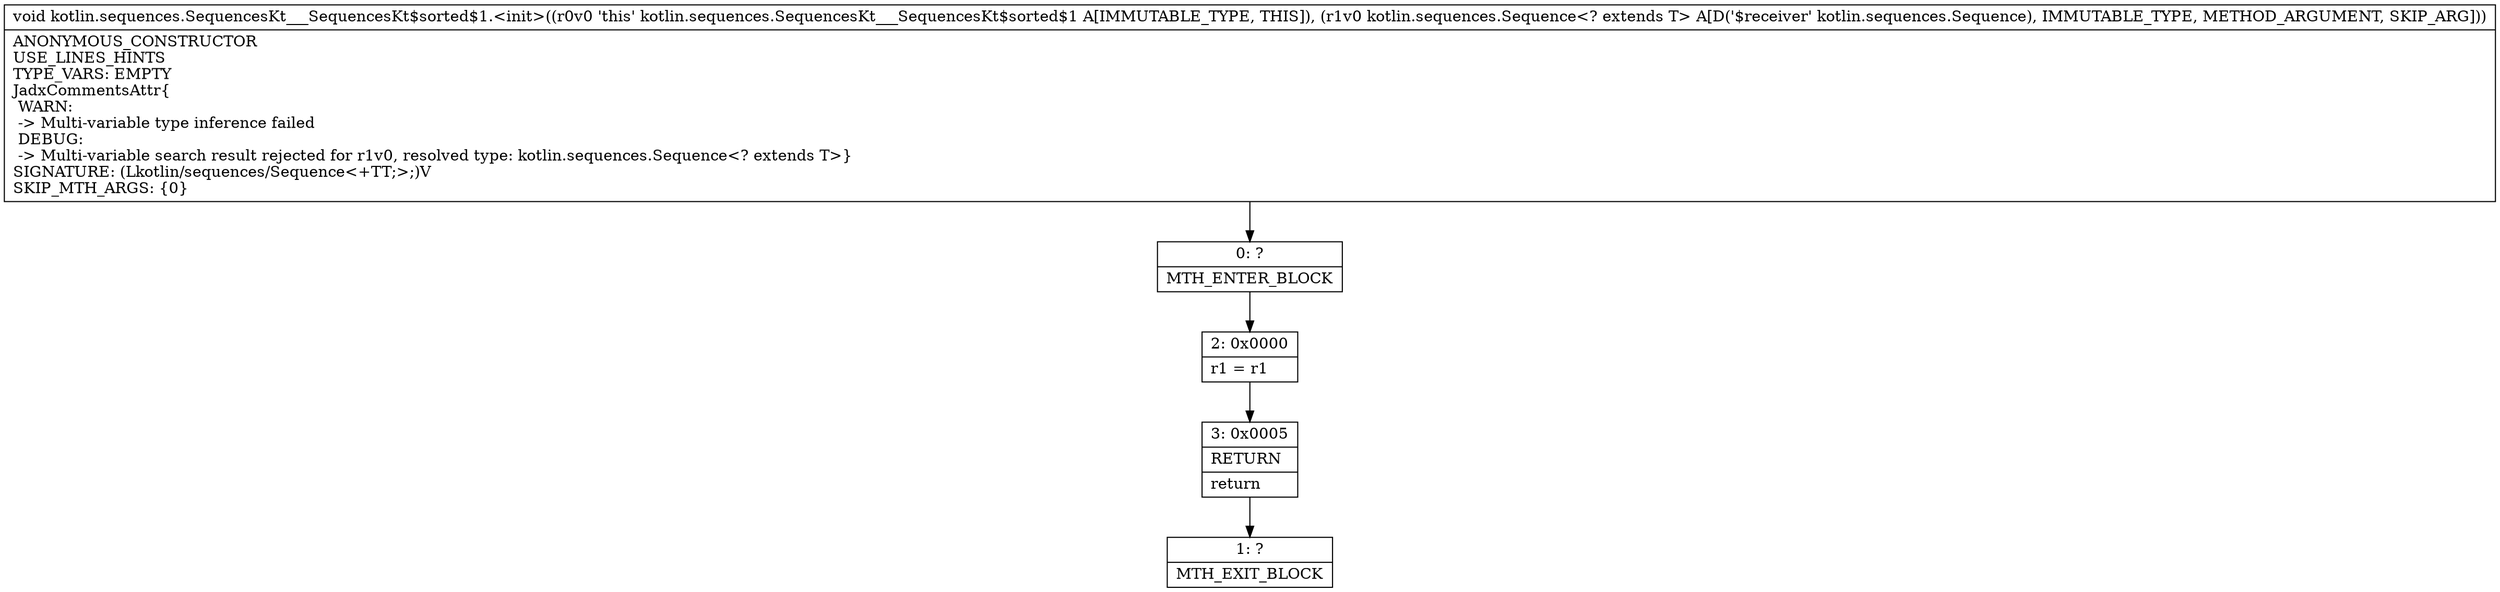 digraph "CFG forkotlin.sequences.SequencesKt___SequencesKt$sorted$1.\<init\>(Lkotlin\/sequences\/Sequence;)V" {
Node_0 [shape=record,label="{0\:\ ?|MTH_ENTER_BLOCK\l}"];
Node_2 [shape=record,label="{2\:\ 0x0000|r1 = r1\l}"];
Node_3 [shape=record,label="{3\:\ 0x0005|RETURN\l|return\l}"];
Node_1 [shape=record,label="{1\:\ ?|MTH_EXIT_BLOCK\l}"];
MethodNode[shape=record,label="{void kotlin.sequences.SequencesKt___SequencesKt$sorted$1.\<init\>((r0v0 'this' kotlin.sequences.SequencesKt___SequencesKt$sorted$1 A[IMMUTABLE_TYPE, THIS]), (r1v0 kotlin.sequences.Sequence\<? extends T\> A[D('$receiver' kotlin.sequences.Sequence), IMMUTABLE_TYPE, METHOD_ARGUMENT, SKIP_ARG]))  | ANONYMOUS_CONSTRUCTOR\lUSE_LINES_HINTS\lTYPE_VARS: EMPTY\lJadxCommentsAttr\{\l WARN: \l \-\> Multi\-variable type inference failed\l DEBUG: \l \-\> Multi\-variable search result rejected for r1v0, resolved type: kotlin.sequences.Sequence\<? extends T\>\}\lSIGNATURE: (Lkotlin\/sequences\/Sequence\<+TT;\>;)V\lSKIP_MTH_ARGS: \{0\}\l}"];
MethodNode -> Node_0;Node_0 -> Node_2;
Node_2 -> Node_3;
Node_3 -> Node_1;
}

